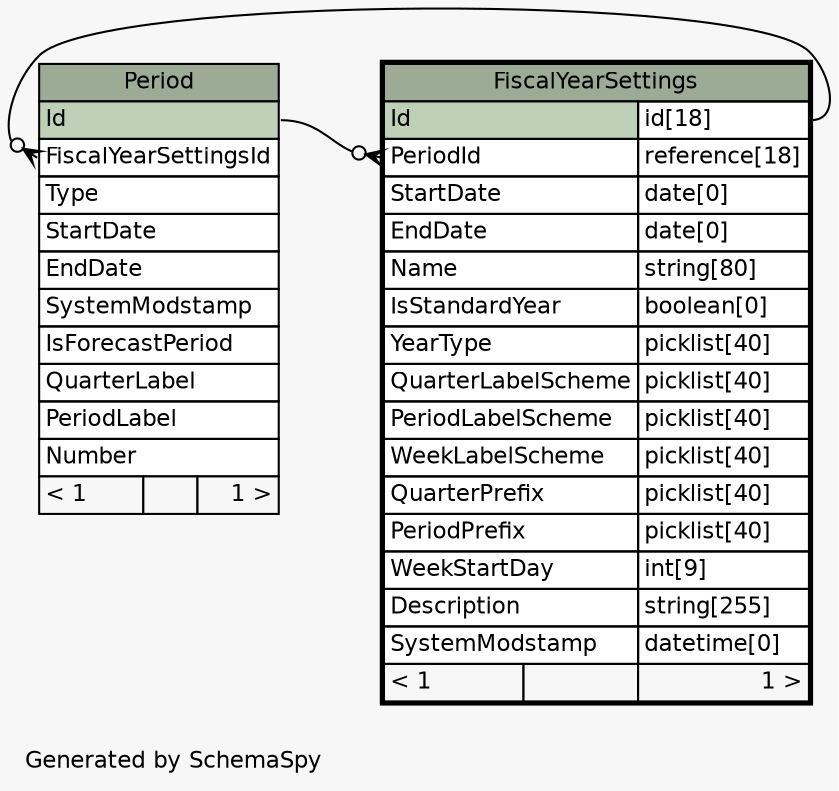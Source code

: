 // dot 2.36.0 on Mac OS X 10.11.6
// SchemaSpy rev 590
digraph "oneDegreeRelationshipsDiagram" {
  graph [
    rankdir="RL"
    bgcolor="#f7f7f7"
    label="\nGenerated by SchemaSpy"
    labeljust="l"
    nodesep="0.18"
    ranksep="0.46"
    fontname="Helvetica"
    fontsize="11"
  ];
  node [
    fontname="Helvetica"
    fontsize="11"
    shape="plaintext"
  ];
  edge [
    arrowsize="0.8"
  ];
  "FiscalYearSettings":"PeriodId":w -> "Period":"Id":e [arrowhead=none dir=back arrowtail=crowodot];
  "Period":"FiscalYearSettingsId":w -> "FiscalYearSettings":"Id.type":e [arrowhead=none dir=back arrowtail=crowodot];
  "FiscalYearSettings" [
    label=<
    <TABLE BORDER="2" CELLBORDER="1" CELLSPACING="0" BGCOLOR="#ffffff">
      <TR><TD COLSPAN="3" BGCOLOR="#9bab96" ALIGN="CENTER">FiscalYearSettings</TD></TR>
      <TR><TD PORT="Id" COLSPAN="2" BGCOLOR="#bed1b8" ALIGN="LEFT">Id</TD><TD PORT="Id.type" ALIGN="LEFT">id[18]</TD></TR>
      <TR><TD PORT="PeriodId" COLSPAN="2" ALIGN="LEFT">PeriodId</TD><TD PORT="PeriodId.type" ALIGN="LEFT">reference[18]</TD></TR>
      <TR><TD PORT="StartDate" COLSPAN="2" ALIGN="LEFT">StartDate</TD><TD PORT="StartDate.type" ALIGN="LEFT">date[0]</TD></TR>
      <TR><TD PORT="EndDate" COLSPAN="2" ALIGN="LEFT">EndDate</TD><TD PORT="EndDate.type" ALIGN="LEFT">date[0]</TD></TR>
      <TR><TD PORT="Name" COLSPAN="2" ALIGN="LEFT">Name</TD><TD PORT="Name.type" ALIGN="LEFT">string[80]</TD></TR>
      <TR><TD PORT="IsStandardYear" COLSPAN="2" ALIGN="LEFT">IsStandardYear</TD><TD PORT="IsStandardYear.type" ALIGN="LEFT">boolean[0]</TD></TR>
      <TR><TD PORT="YearType" COLSPAN="2" ALIGN="LEFT">YearType</TD><TD PORT="YearType.type" ALIGN="LEFT">picklist[40]</TD></TR>
      <TR><TD PORT="QuarterLabelScheme" COLSPAN="2" ALIGN="LEFT">QuarterLabelScheme</TD><TD PORT="QuarterLabelScheme.type" ALIGN="LEFT">picklist[40]</TD></TR>
      <TR><TD PORT="PeriodLabelScheme" COLSPAN="2" ALIGN="LEFT">PeriodLabelScheme</TD><TD PORT="PeriodLabelScheme.type" ALIGN="LEFT">picklist[40]</TD></TR>
      <TR><TD PORT="WeekLabelScheme" COLSPAN="2" ALIGN="LEFT">WeekLabelScheme</TD><TD PORT="WeekLabelScheme.type" ALIGN="LEFT">picklist[40]</TD></TR>
      <TR><TD PORT="QuarterPrefix" COLSPAN="2" ALIGN="LEFT">QuarterPrefix</TD><TD PORT="QuarterPrefix.type" ALIGN="LEFT">picklist[40]</TD></TR>
      <TR><TD PORT="PeriodPrefix" COLSPAN="2" ALIGN="LEFT">PeriodPrefix</TD><TD PORT="PeriodPrefix.type" ALIGN="LEFT">picklist[40]</TD></TR>
      <TR><TD PORT="WeekStartDay" COLSPAN="2" ALIGN="LEFT">WeekStartDay</TD><TD PORT="WeekStartDay.type" ALIGN="LEFT">int[9]</TD></TR>
      <TR><TD PORT="Description" COLSPAN="2" ALIGN="LEFT">Description</TD><TD PORT="Description.type" ALIGN="LEFT">string[255]</TD></TR>
      <TR><TD PORT="SystemModstamp" COLSPAN="2" ALIGN="LEFT">SystemModstamp</TD><TD PORT="SystemModstamp.type" ALIGN="LEFT">datetime[0]</TD></TR>
      <TR><TD ALIGN="LEFT" BGCOLOR="#f7f7f7">&lt; 1</TD><TD ALIGN="RIGHT" BGCOLOR="#f7f7f7">  </TD><TD ALIGN="RIGHT" BGCOLOR="#f7f7f7">1 &gt;</TD></TR>
    </TABLE>>
    URL="FiscalYearSettings.html"
    tooltip="FiscalYearSettings"
  ];
  "Period" [
    label=<
    <TABLE BORDER="0" CELLBORDER="1" CELLSPACING="0" BGCOLOR="#ffffff">
      <TR><TD COLSPAN="3" BGCOLOR="#9bab96" ALIGN="CENTER">Period</TD></TR>
      <TR><TD PORT="Id" COLSPAN="3" BGCOLOR="#bed1b8" ALIGN="LEFT">Id</TD></TR>
      <TR><TD PORT="FiscalYearSettingsId" COLSPAN="3" ALIGN="LEFT">FiscalYearSettingsId</TD></TR>
      <TR><TD PORT="Type" COLSPAN="3" ALIGN="LEFT">Type</TD></TR>
      <TR><TD PORT="StartDate" COLSPAN="3" ALIGN="LEFT">StartDate</TD></TR>
      <TR><TD PORT="EndDate" COLSPAN="3" ALIGN="LEFT">EndDate</TD></TR>
      <TR><TD PORT="SystemModstamp" COLSPAN="3" ALIGN="LEFT">SystemModstamp</TD></TR>
      <TR><TD PORT="IsForecastPeriod" COLSPAN="3" ALIGN="LEFT">IsForecastPeriod</TD></TR>
      <TR><TD PORT="QuarterLabel" COLSPAN="3" ALIGN="LEFT">QuarterLabel</TD></TR>
      <TR><TD PORT="PeriodLabel" COLSPAN="3" ALIGN="LEFT">PeriodLabel</TD></TR>
      <TR><TD PORT="Number" COLSPAN="3" ALIGN="LEFT">Number</TD></TR>
      <TR><TD ALIGN="LEFT" BGCOLOR="#f7f7f7">&lt; 1</TD><TD ALIGN="RIGHT" BGCOLOR="#f7f7f7">  </TD><TD ALIGN="RIGHT" BGCOLOR="#f7f7f7">1 &gt;</TD></TR>
    </TABLE>>
    URL="Period.html"
    tooltip="Period"
  ];
}
